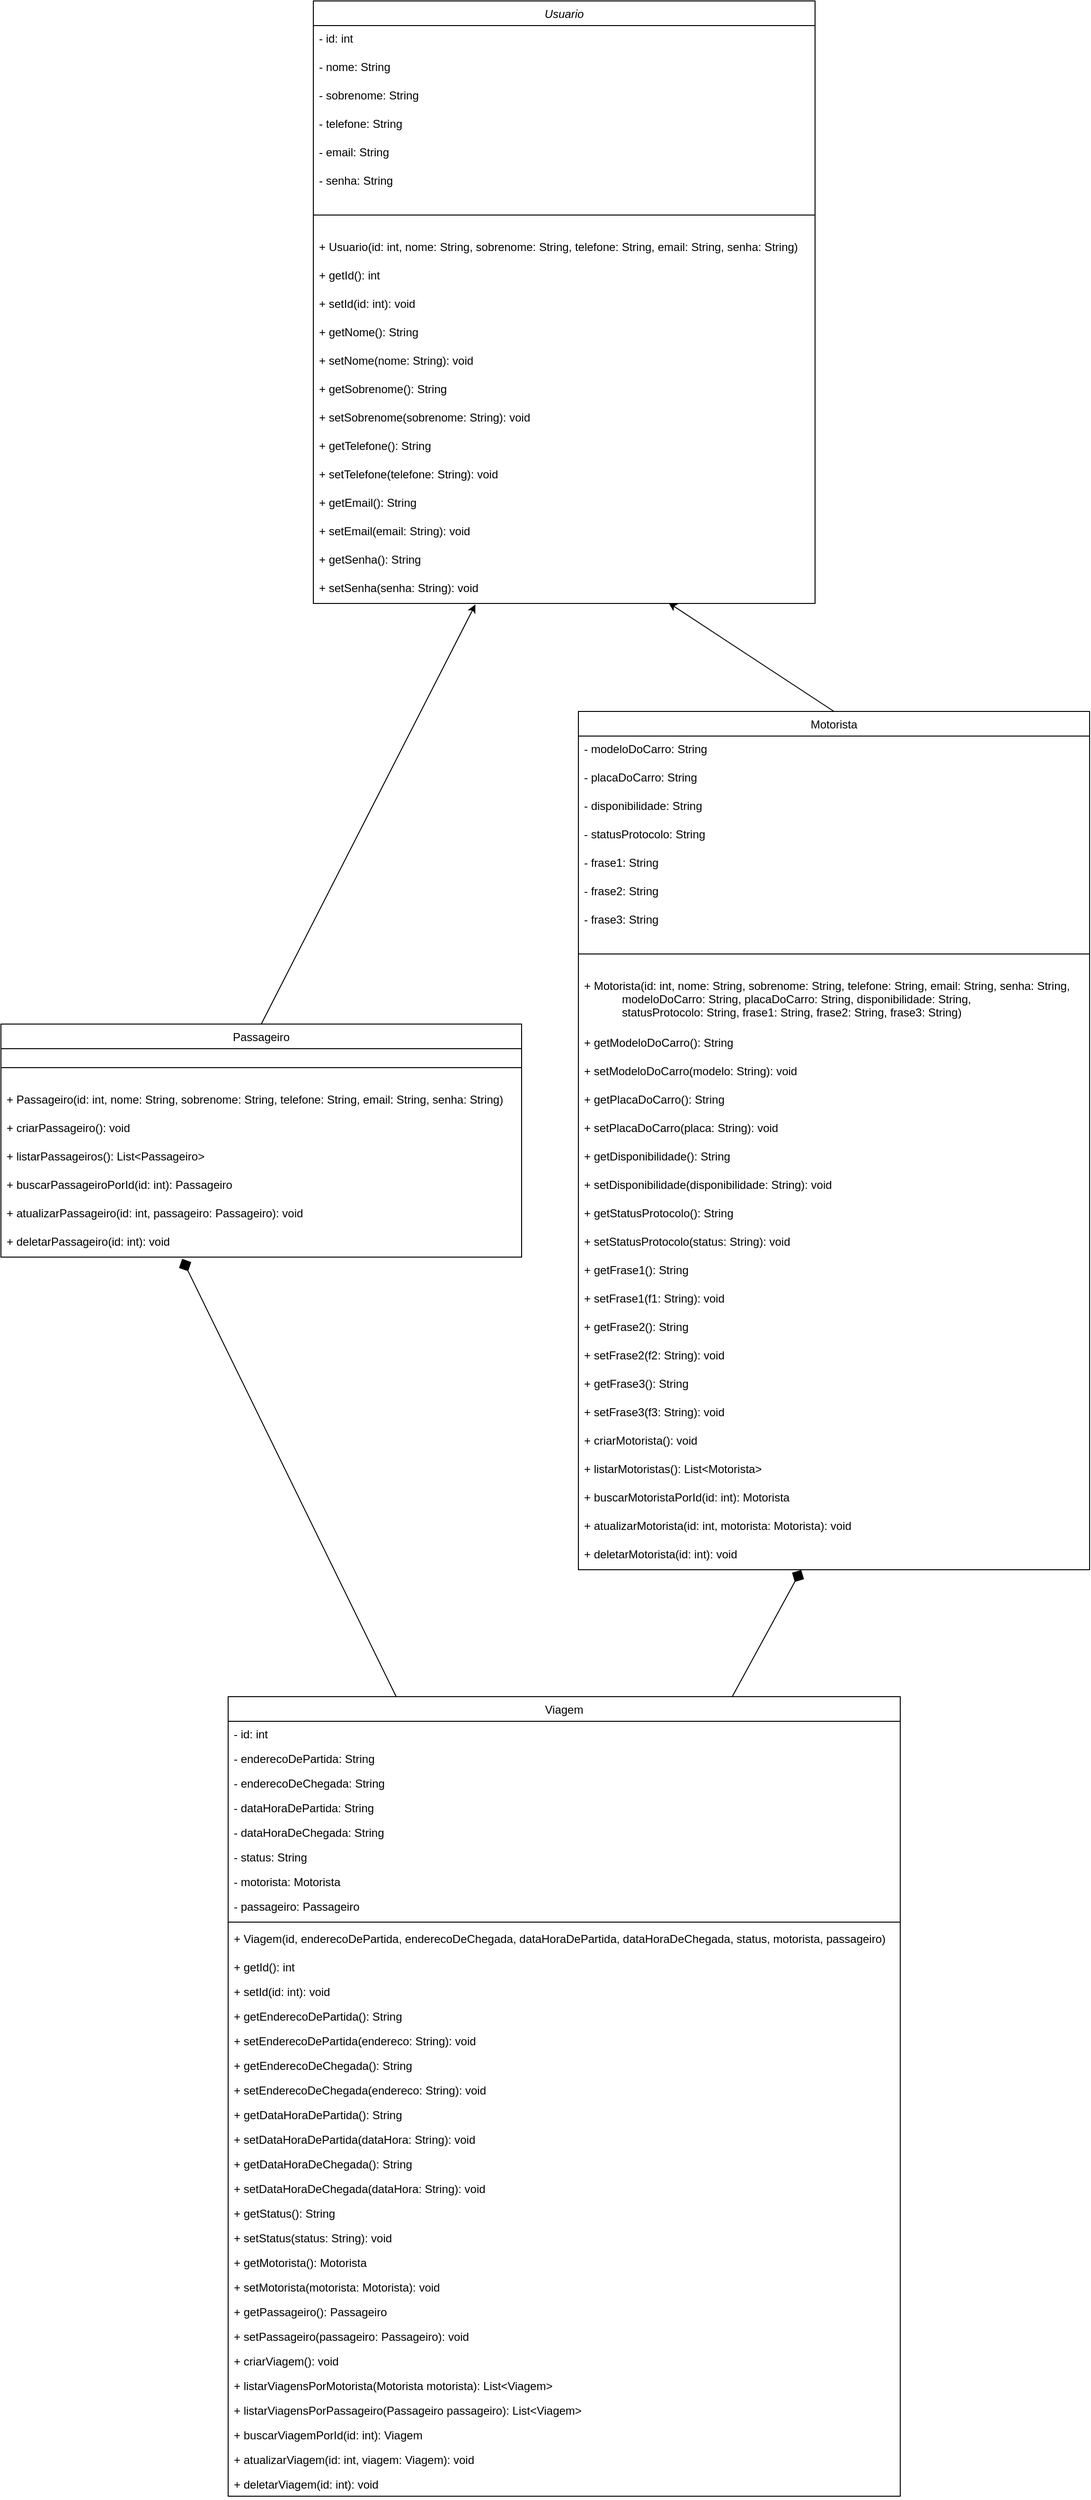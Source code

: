 <mxfile version="26.2.5">
  <diagram id="C5RBs43oDa-KdzZeNtuy" name="Page-1">
    <mxGraphModel dx="6960" dy="4682" grid="1" gridSize="10" guides="1" tooltips="1" connect="1" arrows="1" fold="1" page="1" pageScale="1" pageWidth="827" pageHeight="1169" math="0" shadow="0">
      <root>
        <mxCell id="WIyWlLk6GJQsqaUBKTNV-0" />
        <mxCell id="WIyWlLk6GJQsqaUBKTNV-1" parent="WIyWlLk6GJQsqaUBKTNV-0" />
        <mxCell id="zkfFHV4jXpPFQw0GAbJ--0" value="Usuario" style="swimlane;fontStyle=2;align=center;verticalAlign=top;childLayout=stackLayout;horizontal=1;startSize=26;horizontalStack=0;resizeParent=1;resizeLast=0;collapsible=1;marginBottom=0;rounded=0;shadow=0;strokeWidth=1;" parent="WIyWlLk6GJQsqaUBKTNV-1" vertex="1">
          <mxGeometry x="600" y="-1150" width="530" height="636" as="geometry">
            <mxRectangle x="230" y="140" width="160" height="26" as="alternateBounds" />
          </mxGeometry>
        </mxCell>
        <mxCell id="zkfFHV4jXpPFQw0GAbJ--1" value="- id: int" style="text;align=left;verticalAlign=top;spacingLeft=4;spacingRight=4;overflow=hidden;rotatable=0;points=[[0,0.5],[1,0.5]];portConstraint=eastwest;" parent="zkfFHV4jXpPFQw0GAbJ--0" vertex="1">
          <mxGeometry y="26" width="530" height="30" as="geometry" />
        </mxCell>
        <mxCell id="zkfFHV4jXpPFQw0GAbJ--2" value="- nome: String" style="text;align=left;verticalAlign=top;spacingLeft=4;spacingRight=4;overflow=hidden;rotatable=0;points=[[0,0.5],[1,0.5]];portConstraint=eastwest;rounded=0;shadow=0;html=0;" parent="zkfFHV4jXpPFQw0GAbJ--0" vertex="1">
          <mxGeometry y="56" width="530" height="30" as="geometry" />
        </mxCell>
        <mxCell id="zkfFHV4jXpPFQw0GAbJ--3" value="- sobrenome: String" style="text;align=left;verticalAlign=top;spacingLeft=4;spacingRight=4;overflow=hidden;rotatable=0;points=[[0,0.5],[1,0.5]];portConstraint=eastwest;rounded=0;shadow=0;html=0;" parent="zkfFHV4jXpPFQw0GAbJ--0" vertex="1">
          <mxGeometry y="86" width="530" height="30" as="geometry" />
        </mxCell>
        <mxCell id="CD8NN4QX5pDGfgqrRVCl-2" value="- telefone: String" style="text;align=left;verticalAlign=top;spacingLeft=4;spacingRight=4;overflow=hidden;rotatable=0;points=[[0,0.5],[1,0.5]];portConstraint=eastwest;" vertex="1" parent="zkfFHV4jXpPFQw0GAbJ--0">
          <mxGeometry y="116" width="530" height="30" as="geometry" />
        </mxCell>
        <mxCell id="CD8NN4QX5pDGfgqrRVCl-0" value="- email: String" style="text;align=left;verticalAlign=top;spacingLeft=4;spacingRight=4;overflow=hidden;rotatable=0;points=[[0,0.5],[1,0.5]];portConstraint=eastwest;" vertex="1" parent="zkfFHV4jXpPFQw0GAbJ--0">
          <mxGeometry y="146" width="530" height="30" as="geometry" />
        </mxCell>
        <mxCell id="CD8NN4QX5pDGfgqrRVCl-1" value="- senha: String" style="text;align=left;verticalAlign=top;spacingLeft=4;spacingRight=4;overflow=hidden;rotatable=0;points=[[0,0.5],[1,0.5]];portConstraint=eastwest;" vertex="1" parent="zkfFHV4jXpPFQw0GAbJ--0">
          <mxGeometry y="176" width="530" height="30" as="geometry" />
        </mxCell>
        <mxCell id="zkfFHV4jXpPFQw0GAbJ--4" value="" style="line;html=1;strokeWidth=1;align=left;verticalAlign=middle;spacingTop=-1;spacingLeft=3;spacingRight=3;rotatable=0;labelPosition=right;points=[];portConstraint=eastwest;" parent="zkfFHV4jXpPFQw0GAbJ--0" vertex="1">
          <mxGeometry y="206" width="530" height="40" as="geometry" />
        </mxCell>
        <mxCell id="zkfFHV4jXpPFQw0GAbJ--5" value="+ Usuario(id: int, nome: String, sobrenome: String, telefone: String, email: String, senha: String)" style="text;align=left;verticalAlign=top;spacingLeft=4;spacingRight=4;overflow=hidden;rotatable=0;points=[[0,0.5],[1,0.5]];portConstraint=eastwest;" parent="zkfFHV4jXpPFQw0GAbJ--0" vertex="1">
          <mxGeometry y="246" width="530" height="30" as="geometry" />
        </mxCell>
        <mxCell id="CD8NN4QX5pDGfgqrRVCl-3" value="+ getId(): int" style="text;align=left;verticalAlign=top;spacingLeft=4;spacingRight=4;overflow=hidden;rotatable=0;points=[[0,0.5],[1,0.5]];portConstraint=eastwest;" vertex="1" parent="zkfFHV4jXpPFQw0GAbJ--0">
          <mxGeometry y="276" width="530" height="30" as="geometry" />
        </mxCell>
        <mxCell id="CD8NN4QX5pDGfgqrRVCl-4" value="+ setId(id: int): void" style="text;align=left;verticalAlign=top;spacingLeft=4;spacingRight=4;overflow=hidden;rotatable=0;points=[[0,0.5],[1,0.5]];portConstraint=eastwest;" vertex="1" parent="zkfFHV4jXpPFQw0GAbJ--0">
          <mxGeometry y="306" width="530" height="30" as="geometry" />
        </mxCell>
        <mxCell id="CD8NN4QX5pDGfgqrRVCl-5" value="+ getNome(): String" style="text;align=left;verticalAlign=top;spacingLeft=4;spacingRight=4;overflow=hidden;rotatable=0;points=[[0,0.5],[1,0.5]];portConstraint=eastwest;" vertex="1" parent="zkfFHV4jXpPFQw0GAbJ--0">
          <mxGeometry y="336" width="530" height="30" as="geometry" />
        </mxCell>
        <mxCell id="CD8NN4QX5pDGfgqrRVCl-6" value="+ setNome(nome: String): void" style="text;align=left;verticalAlign=top;spacingLeft=4;spacingRight=4;overflow=hidden;rotatable=0;points=[[0,0.5],[1,0.5]];portConstraint=eastwest;" vertex="1" parent="zkfFHV4jXpPFQw0GAbJ--0">
          <mxGeometry y="366" width="530" height="30" as="geometry" />
        </mxCell>
        <mxCell id="CD8NN4QX5pDGfgqrRVCl-7" value="+ getSobrenome(): String" style="text;align=left;verticalAlign=top;spacingLeft=4;spacingRight=4;overflow=hidden;rotatable=0;points=[[0,0.5],[1,0.5]];portConstraint=eastwest;" vertex="1" parent="zkfFHV4jXpPFQw0GAbJ--0">
          <mxGeometry y="396" width="530" height="30" as="geometry" />
        </mxCell>
        <mxCell id="CD8NN4QX5pDGfgqrRVCl-8" value="+ setSobrenome(sobrenome: String): void" style="text;align=left;verticalAlign=top;spacingLeft=4;spacingRight=4;overflow=hidden;rotatable=0;points=[[0,0.5],[1,0.5]];portConstraint=eastwest;" vertex="1" parent="zkfFHV4jXpPFQw0GAbJ--0">
          <mxGeometry y="426" width="530" height="30" as="geometry" />
        </mxCell>
        <mxCell id="CD8NN4QX5pDGfgqrRVCl-9" value="+ getTelefone(): String" style="text;align=left;verticalAlign=top;spacingLeft=4;spacingRight=4;overflow=hidden;rotatable=0;points=[[0,0.5],[1,0.5]];portConstraint=eastwest;" vertex="1" parent="zkfFHV4jXpPFQw0GAbJ--0">
          <mxGeometry y="456" width="530" height="30" as="geometry" />
        </mxCell>
        <mxCell id="CD8NN4QX5pDGfgqrRVCl-10" value="+ setTelefone(telefone: String): void" style="text;align=left;verticalAlign=top;spacingLeft=4;spacingRight=4;overflow=hidden;rotatable=0;points=[[0,0.5],[1,0.5]];portConstraint=eastwest;" vertex="1" parent="zkfFHV4jXpPFQw0GAbJ--0">
          <mxGeometry y="486" width="530" height="30" as="geometry" />
        </mxCell>
        <mxCell id="CD8NN4QX5pDGfgqrRVCl-11" value="+ getEmail(): String" style="text;align=left;verticalAlign=top;spacingLeft=4;spacingRight=4;overflow=hidden;rotatable=0;points=[[0,0.5],[1,0.5]];portConstraint=eastwest;" vertex="1" parent="zkfFHV4jXpPFQw0GAbJ--0">
          <mxGeometry y="516" width="530" height="30" as="geometry" />
        </mxCell>
        <mxCell id="CD8NN4QX5pDGfgqrRVCl-12" value="+ setEmail(email: String): void" style="text;align=left;verticalAlign=top;spacingLeft=4;spacingRight=4;overflow=hidden;rotatable=0;points=[[0,0.5],[1,0.5]];portConstraint=eastwest;" vertex="1" parent="zkfFHV4jXpPFQw0GAbJ--0">
          <mxGeometry y="546" width="530" height="30" as="geometry" />
        </mxCell>
        <mxCell id="CD8NN4QX5pDGfgqrRVCl-13" value="+ getSenha(): String" style="text;align=left;verticalAlign=top;spacingLeft=4;spacingRight=4;overflow=hidden;rotatable=0;points=[[0,0.5],[1,0.5]];portConstraint=eastwest;" vertex="1" parent="zkfFHV4jXpPFQw0GAbJ--0">
          <mxGeometry y="576" width="530" height="30" as="geometry" />
        </mxCell>
        <mxCell id="CD8NN4QX5pDGfgqrRVCl-14" value="+ setSenha(senha: String): void" style="text;align=left;verticalAlign=top;spacingLeft=4;spacingRight=4;overflow=hidden;rotatable=0;points=[[0,0.5],[1,0.5]];portConstraint=eastwest;" vertex="1" parent="zkfFHV4jXpPFQw0GAbJ--0">
          <mxGeometry y="606" width="530" height="30" as="geometry" />
        </mxCell>
        <mxCell id="zkfFHV4jXpPFQw0GAbJ--6" value="Passageiro" style="swimlane;fontStyle=0;align=center;verticalAlign=top;childLayout=stackLayout;horizontal=1;startSize=26;horizontalStack=0;resizeParent=1;resizeLast=0;collapsible=1;marginBottom=0;rounded=0;shadow=0;strokeWidth=1;" parent="WIyWlLk6GJQsqaUBKTNV-1" vertex="1">
          <mxGeometry x="270" y="-70" width="550" height="246" as="geometry">
            <mxRectangle x="130" y="380" width="160" height="26" as="alternateBounds" />
          </mxGeometry>
        </mxCell>
        <mxCell id="zkfFHV4jXpPFQw0GAbJ--9" value="" style="line;html=1;strokeWidth=1;align=left;verticalAlign=middle;spacingTop=-1;spacingLeft=3;spacingRight=3;rotatable=0;labelPosition=right;points=[];portConstraint=eastwest;" parent="zkfFHV4jXpPFQw0GAbJ--6" vertex="1">
          <mxGeometry y="26" width="550" height="40" as="geometry" />
        </mxCell>
        <mxCell id="zkfFHV4jXpPFQw0GAbJ--8" value="+ Passageiro(id: int, nome: String, sobrenome: String, telefone: String, email: String, senha: String)" style="text;align=left;verticalAlign=top;spacingLeft=4;spacingRight=4;overflow=hidden;rotatable=0;points=[[0,0.5],[1,0.5]];portConstraint=eastwest;rounded=0;shadow=0;html=0;" parent="zkfFHV4jXpPFQw0GAbJ--6" vertex="1">
          <mxGeometry y="66" width="550" height="30" as="geometry" />
        </mxCell>
        <mxCell id="zkfFHV4jXpPFQw0GAbJ--7" value="+ criarPassageiro(): void" style="text;align=left;verticalAlign=top;spacingLeft=4;spacingRight=4;overflow=hidden;rotatable=0;points=[[0,0.5],[1,0.5]];portConstraint=eastwest;" parent="zkfFHV4jXpPFQw0GAbJ--6" vertex="1">
          <mxGeometry y="96" width="550" height="30" as="geometry" />
        </mxCell>
        <mxCell id="zkfFHV4jXpPFQw0GAbJ--11" value="+ listarPassageiros(): List&lt;Passageiro&gt;" style="text;align=left;verticalAlign=top;spacingLeft=4;spacingRight=4;overflow=hidden;rotatable=0;points=[[0,0.5],[1,0.5]];portConstraint=eastwest;" parent="zkfFHV4jXpPFQw0GAbJ--6" vertex="1">
          <mxGeometry y="126" width="550" height="30" as="geometry" />
        </mxCell>
        <mxCell id="CD8NN4QX5pDGfgqrRVCl-16" value="+ buscarPassageiroPorId(id: int): Passageiro" style="text;align=left;verticalAlign=top;spacingLeft=4;spacingRight=4;overflow=hidden;rotatable=0;points=[[0,0.5],[1,0.5]];portConstraint=eastwest;" vertex="1" parent="zkfFHV4jXpPFQw0GAbJ--6">
          <mxGeometry y="156" width="550" height="30" as="geometry" />
        </mxCell>
        <mxCell id="CD8NN4QX5pDGfgqrRVCl-17" value="+ atualizarPassageiro(id: int, passageiro: Passageiro): void" style="text;align=left;verticalAlign=top;spacingLeft=4;spacingRight=4;overflow=hidden;rotatable=0;points=[[0,0.5],[1,0.5]];portConstraint=eastwest;" vertex="1" parent="zkfFHV4jXpPFQw0GAbJ--6">
          <mxGeometry y="186" width="550" height="30" as="geometry" />
        </mxCell>
        <mxCell id="CD8NN4QX5pDGfgqrRVCl-18" value="+ deletarPassageiro(id: int): void" style="text;align=left;verticalAlign=top;spacingLeft=4;spacingRight=4;overflow=hidden;rotatable=0;points=[[0,0.5],[1,0.5]];portConstraint=eastwest;" vertex="1" parent="zkfFHV4jXpPFQw0GAbJ--6">
          <mxGeometry y="216" width="550" height="30" as="geometry" />
        </mxCell>
        <mxCell id="zkfFHV4jXpPFQw0GAbJ--13" value="Motorista" style="swimlane;fontStyle=0;align=center;verticalAlign=top;childLayout=stackLayout;horizontal=1;startSize=26;horizontalStack=0;resizeParent=1;resizeLast=0;collapsible=1;marginBottom=0;rounded=0;shadow=0;strokeWidth=1;" parent="WIyWlLk6GJQsqaUBKTNV-1" vertex="1">
          <mxGeometry x="880" y="-400" width="540" height="906" as="geometry">
            <mxRectangle x="340" y="380" width="170" height="26" as="alternateBounds" />
          </mxGeometry>
        </mxCell>
        <mxCell id="zkfFHV4jXpPFQw0GAbJ--14" value="- modeloDoCarro: String" style="text;align=left;verticalAlign=top;spacingLeft=4;spacingRight=4;overflow=hidden;rotatable=0;points=[[0,0.5],[1,0.5]];portConstraint=eastwest;" parent="zkfFHV4jXpPFQw0GAbJ--13" vertex="1">
          <mxGeometry y="26" width="540" height="30" as="geometry" />
        </mxCell>
        <mxCell id="CD8NN4QX5pDGfgqrRVCl-19" value="- placaDoCarro: String" style="text;align=left;verticalAlign=top;spacingLeft=4;spacingRight=4;overflow=hidden;rotatable=0;points=[[0,0.5],[1,0.5]];portConstraint=eastwest;" vertex="1" parent="zkfFHV4jXpPFQw0GAbJ--13">
          <mxGeometry y="56" width="540" height="30" as="geometry" />
        </mxCell>
        <mxCell id="CD8NN4QX5pDGfgqrRVCl-20" value="- disponibilidade: String" style="text;align=left;verticalAlign=top;spacingLeft=4;spacingRight=4;overflow=hidden;rotatable=0;points=[[0,0.5],[1,0.5]];portConstraint=eastwest;" vertex="1" parent="zkfFHV4jXpPFQw0GAbJ--13">
          <mxGeometry y="86" width="540" height="30" as="geometry" />
        </mxCell>
        <mxCell id="CD8NN4QX5pDGfgqrRVCl-22" value="- statusProtocolo: String" style="text;align=left;verticalAlign=top;spacingLeft=4;spacingRight=4;overflow=hidden;rotatable=0;points=[[0,0.5],[1,0.5]];portConstraint=eastwest;" vertex="1" parent="zkfFHV4jXpPFQw0GAbJ--13">
          <mxGeometry y="116" width="540" height="30" as="geometry" />
        </mxCell>
        <mxCell id="CD8NN4QX5pDGfgqrRVCl-21" value="- frase1: String" style="text;align=left;verticalAlign=top;spacingLeft=4;spacingRight=4;overflow=hidden;rotatable=0;points=[[0,0.5],[1,0.5]];portConstraint=eastwest;" vertex="1" parent="zkfFHV4jXpPFQw0GAbJ--13">
          <mxGeometry y="146" width="540" height="30" as="geometry" />
        </mxCell>
        <mxCell id="CD8NN4QX5pDGfgqrRVCl-23" value="- frase2: String" style="text;align=left;verticalAlign=top;spacingLeft=4;spacingRight=4;overflow=hidden;rotatable=0;points=[[0,0.5],[1,0.5]];portConstraint=eastwest;" vertex="1" parent="zkfFHV4jXpPFQw0GAbJ--13">
          <mxGeometry y="176" width="540" height="30" as="geometry" />
        </mxCell>
        <mxCell id="CD8NN4QX5pDGfgqrRVCl-24" value="- frase3: String" style="text;align=left;verticalAlign=top;spacingLeft=4;spacingRight=4;overflow=hidden;rotatable=0;points=[[0,0.5],[1,0.5]];portConstraint=eastwest;" vertex="1" parent="zkfFHV4jXpPFQw0GAbJ--13">
          <mxGeometry y="206" width="540" height="30" as="geometry" />
        </mxCell>
        <mxCell id="zkfFHV4jXpPFQw0GAbJ--15" value="" style="line;html=1;strokeWidth=1;align=left;verticalAlign=middle;spacingTop=-1;spacingLeft=3;spacingRight=3;rotatable=0;labelPosition=right;points=[];portConstraint=eastwest;" parent="zkfFHV4jXpPFQw0GAbJ--13" vertex="1">
          <mxGeometry y="236" width="540" height="40" as="geometry" />
        </mxCell>
        <mxCell id="CD8NN4QX5pDGfgqrRVCl-25" value="+ Motorista(id: int, nome: String, sobrenome: String, telefone: String, email: String, senha: String,&#xa;            modeloDoCarro: String, placaDoCarro: String, disponibilidade: String,&#xa;            statusProtocolo: String, frase1: String, frase2: String, frase3: String)" style="text;align=left;verticalAlign=top;spacingLeft=4;spacingRight=4;overflow=hidden;rotatable=0;points=[[0,0.5],[1,0.5]];portConstraint=eastwest;" vertex="1" parent="zkfFHV4jXpPFQw0GAbJ--13">
          <mxGeometry y="276" width="540" height="60" as="geometry" />
        </mxCell>
        <mxCell id="CD8NN4QX5pDGfgqrRVCl-26" value="+ getModeloDoCarro(): String" style="text;align=left;verticalAlign=top;spacingLeft=4;spacingRight=4;overflow=hidden;rotatable=0;points=[[0,0.5],[1,0.5]];portConstraint=eastwest;" vertex="1" parent="zkfFHV4jXpPFQw0GAbJ--13">
          <mxGeometry y="336" width="540" height="30" as="geometry" />
        </mxCell>
        <mxCell id="CD8NN4QX5pDGfgqrRVCl-27" value="+ setModeloDoCarro(modelo: String): void" style="text;align=left;verticalAlign=top;spacingLeft=4;spacingRight=4;overflow=hidden;rotatable=0;points=[[0,0.5],[1,0.5]];portConstraint=eastwest;" vertex="1" parent="zkfFHV4jXpPFQw0GAbJ--13">
          <mxGeometry y="366" width="540" height="30" as="geometry" />
        </mxCell>
        <mxCell id="CD8NN4QX5pDGfgqrRVCl-28" value="+ getPlacaDoCarro(): String" style="text;align=left;verticalAlign=top;spacingLeft=4;spacingRight=4;overflow=hidden;rotatable=0;points=[[0,0.5],[1,0.5]];portConstraint=eastwest;" vertex="1" parent="zkfFHV4jXpPFQw0GAbJ--13">
          <mxGeometry y="396" width="540" height="30" as="geometry" />
        </mxCell>
        <mxCell id="CD8NN4QX5pDGfgqrRVCl-29" value="+ setPlacaDoCarro(placa: String): void" style="text;align=left;verticalAlign=top;spacingLeft=4;spacingRight=4;overflow=hidden;rotatable=0;points=[[0,0.5],[1,0.5]];portConstraint=eastwest;" vertex="1" parent="zkfFHV4jXpPFQw0GAbJ--13">
          <mxGeometry y="426" width="540" height="30" as="geometry" />
        </mxCell>
        <mxCell id="CD8NN4QX5pDGfgqrRVCl-30" value="+ getDisponibilidade(): String" style="text;align=left;verticalAlign=top;spacingLeft=4;spacingRight=4;overflow=hidden;rotatable=0;points=[[0,0.5],[1,0.5]];portConstraint=eastwest;" vertex="1" parent="zkfFHV4jXpPFQw0GAbJ--13">
          <mxGeometry y="456" width="540" height="30" as="geometry" />
        </mxCell>
        <mxCell id="CD8NN4QX5pDGfgqrRVCl-31" value="+ setDisponibilidade(disponibilidade: String): void" style="text;align=left;verticalAlign=top;spacingLeft=4;spacingRight=4;overflow=hidden;rotatable=0;points=[[0,0.5],[1,0.5]];portConstraint=eastwest;" vertex="1" parent="zkfFHV4jXpPFQw0GAbJ--13">
          <mxGeometry y="486" width="540" height="30" as="geometry" />
        </mxCell>
        <mxCell id="CD8NN4QX5pDGfgqrRVCl-32" value="+ getStatusProtocolo(): String" style="text;align=left;verticalAlign=top;spacingLeft=4;spacingRight=4;overflow=hidden;rotatable=0;points=[[0,0.5],[1,0.5]];portConstraint=eastwest;" vertex="1" parent="zkfFHV4jXpPFQw0GAbJ--13">
          <mxGeometry y="516" width="540" height="30" as="geometry" />
        </mxCell>
        <mxCell id="CD8NN4QX5pDGfgqrRVCl-33" value="+ setStatusProtocolo(status: String): void" style="text;align=left;verticalAlign=top;spacingLeft=4;spacingRight=4;overflow=hidden;rotatable=0;points=[[0,0.5],[1,0.5]];portConstraint=eastwest;" vertex="1" parent="zkfFHV4jXpPFQw0GAbJ--13">
          <mxGeometry y="546" width="540" height="30" as="geometry" />
        </mxCell>
        <mxCell id="CD8NN4QX5pDGfgqrRVCl-34" value="+ getFrase1(): String" style="text;align=left;verticalAlign=top;spacingLeft=4;spacingRight=4;overflow=hidden;rotatable=0;points=[[0,0.5],[1,0.5]];portConstraint=eastwest;" vertex="1" parent="zkfFHV4jXpPFQw0GAbJ--13">
          <mxGeometry y="576" width="540" height="30" as="geometry" />
        </mxCell>
        <mxCell id="CD8NN4QX5pDGfgqrRVCl-35" value="+ setFrase1(f1: String): void" style="text;align=left;verticalAlign=top;spacingLeft=4;spacingRight=4;overflow=hidden;rotatable=0;points=[[0,0.5],[1,0.5]];portConstraint=eastwest;" vertex="1" parent="zkfFHV4jXpPFQw0GAbJ--13">
          <mxGeometry y="606" width="540" height="30" as="geometry" />
        </mxCell>
        <mxCell id="CD8NN4QX5pDGfgqrRVCl-36" value="+ getFrase2(): String" style="text;align=left;verticalAlign=top;spacingLeft=4;spacingRight=4;overflow=hidden;rotatable=0;points=[[0,0.5],[1,0.5]];portConstraint=eastwest;" vertex="1" parent="zkfFHV4jXpPFQw0GAbJ--13">
          <mxGeometry y="636" width="540" height="30" as="geometry" />
        </mxCell>
        <mxCell id="CD8NN4QX5pDGfgqrRVCl-37" value="+ setFrase2(f2: String): void" style="text;align=left;verticalAlign=top;spacingLeft=4;spacingRight=4;overflow=hidden;rotatable=0;points=[[0,0.5],[1,0.5]];portConstraint=eastwest;" vertex="1" parent="zkfFHV4jXpPFQw0GAbJ--13">
          <mxGeometry y="666" width="540" height="30" as="geometry" />
        </mxCell>
        <mxCell id="CD8NN4QX5pDGfgqrRVCl-38" value="+ getFrase3(): String" style="text;align=left;verticalAlign=top;spacingLeft=4;spacingRight=4;overflow=hidden;rotatable=0;points=[[0,0.5],[1,0.5]];portConstraint=eastwest;" vertex="1" parent="zkfFHV4jXpPFQw0GAbJ--13">
          <mxGeometry y="696" width="540" height="30" as="geometry" />
        </mxCell>
        <mxCell id="CD8NN4QX5pDGfgqrRVCl-39" value="+ setFrase3(f3: String): void" style="text;align=left;verticalAlign=top;spacingLeft=4;spacingRight=4;overflow=hidden;rotatable=0;points=[[0,0.5],[1,0.5]];portConstraint=eastwest;" vertex="1" parent="zkfFHV4jXpPFQw0GAbJ--13">
          <mxGeometry y="726" width="540" height="30" as="geometry" />
        </mxCell>
        <mxCell id="CD8NN4QX5pDGfgqrRVCl-40" value="+ criarMotorista(): void" style="text;align=left;verticalAlign=top;spacingLeft=4;spacingRight=4;overflow=hidden;rotatable=0;points=[[0,0.5],[1,0.5]];portConstraint=eastwest;" vertex="1" parent="zkfFHV4jXpPFQw0GAbJ--13">
          <mxGeometry y="756" width="540" height="30" as="geometry" />
        </mxCell>
        <mxCell id="CD8NN4QX5pDGfgqrRVCl-41" value="+ listarMotoristas(): List&lt;Motorista&gt;" style="text;align=left;verticalAlign=top;spacingLeft=4;spacingRight=4;overflow=hidden;rotatable=0;points=[[0,0.5],[1,0.5]];portConstraint=eastwest;" vertex="1" parent="zkfFHV4jXpPFQw0GAbJ--13">
          <mxGeometry y="786" width="540" height="30" as="geometry" />
        </mxCell>
        <mxCell id="CD8NN4QX5pDGfgqrRVCl-42" value="+ buscarMotoristaPorId(id: int): Motorista" style="text;align=left;verticalAlign=top;spacingLeft=4;spacingRight=4;overflow=hidden;rotatable=0;points=[[0,0.5],[1,0.5]];portConstraint=eastwest;" vertex="1" parent="zkfFHV4jXpPFQw0GAbJ--13">
          <mxGeometry y="816" width="540" height="30" as="geometry" />
        </mxCell>
        <mxCell id="CD8NN4QX5pDGfgqrRVCl-43" value="+ atualizarMotorista(id: int, motorista: Motorista): void" style="text;align=left;verticalAlign=top;spacingLeft=4;spacingRight=4;overflow=hidden;rotatable=0;points=[[0,0.5],[1,0.5]];portConstraint=eastwest;" vertex="1" parent="zkfFHV4jXpPFQw0GAbJ--13">
          <mxGeometry y="846" width="540" height="30" as="geometry" />
        </mxCell>
        <mxCell id="CD8NN4QX5pDGfgqrRVCl-44" value="+ deletarMotorista(id: int): void" style="text;align=left;verticalAlign=top;spacingLeft=4;spacingRight=4;overflow=hidden;rotatable=0;points=[[0,0.5],[1,0.5]];portConstraint=eastwest;" vertex="1" parent="zkfFHV4jXpPFQw0GAbJ--13">
          <mxGeometry y="876" width="540" height="30" as="geometry" />
        </mxCell>
        <mxCell id="CD8NN4QX5pDGfgqrRVCl-76" style="edgeStyle=none;shape=connector;rounded=0;orthogonalLoop=1;jettySize=auto;html=1;exitX=0.75;exitY=0;exitDx=0;exitDy=0;entryX=0.436;entryY=1.007;entryDx=0;entryDy=0;strokeColor=default;align=center;verticalAlign=middle;fontFamily=Helvetica;fontSize=11;fontColor=default;labelBackgroundColor=default;endArrow=diamond;endFill=1;endSize=12;entryPerimeter=0;" edge="1" parent="WIyWlLk6GJQsqaUBKTNV-1" source="zkfFHV4jXpPFQw0GAbJ--17" target="CD8NN4QX5pDGfgqrRVCl-44">
          <mxGeometry relative="1" as="geometry" />
        </mxCell>
        <mxCell id="zkfFHV4jXpPFQw0GAbJ--17" value="Viagem" style="swimlane;fontStyle=0;align=center;verticalAlign=top;childLayout=stackLayout;horizontal=1;startSize=26;horizontalStack=0;resizeParent=1;resizeLast=0;collapsible=1;marginBottom=0;rounded=0;shadow=0;strokeWidth=1;" parent="WIyWlLk6GJQsqaUBKTNV-1" vertex="1">
          <mxGeometry x="510" y="640" width="710" height="844" as="geometry">
            <mxRectangle x="550" y="140" width="160" height="26" as="alternateBounds" />
          </mxGeometry>
        </mxCell>
        <mxCell id="zkfFHV4jXpPFQw0GAbJ--18" value="- id: int" style="text;align=left;verticalAlign=top;spacingLeft=4;spacingRight=4;overflow=hidden;rotatable=0;points=[[0,0.5],[1,0.5]];portConstraint=eastwest;" parent="zkfFHV4jXpPFQw0GAbJ--17" vertex="1">
          <mxGeometry y="26" width="710" height="26" as="geometry" />
        </mxCell>
        <mxCell id="zkfFHV4jXpPFQw0GAbJ--19" value="- enderecoDePartida: String" style="text;align=left;verticalAlign=top;spacingLeft=4;spacingRight=4;overflow=hidden;rotatable=0;points=[[0,0.5],[1,0.5]];portConstraint=eastwest;rounded=0;shadow=0;html=0;" parent="zkfFHV4jXpPFQw0GAbJ--17" vertex="1">
          <mxGeometry y="52" width="710" height="26" as="geometry" />
        </mxCell>
        <mxCell id="zkfFHV4jXpPFQw0GAbJ--20" value="- enderecoDeChegada: String" style="text;align=left;verticalAlign=top;spacingLeft=4;spacingRight=4;overflow=hidden;rotatable=0;points=[[0,0.5],[1,0.5]];portConstraint=eastwest;rounded=0;shadow=0;html=0;" parent="zkfFHV4jXpPFQw0GAbJ--17" vertex="1">
          <mxGeometry y="78" width="710" height="26" as="geometry" />
        </mxCell>
        <mxCell id="zkfFHV4jXpPFQw0GAbJ--21" value="- dataHoraDePartida: String" style="text;align=left;verticalAlign=top;spacingLeft=4;spacingRight=4;overflow=hidden;rotatable=0;points=[[0,0.5],[1,0.5]];portConstraint=eastwest;rounded=0;shadow=0;html=0;" parent="zkfFHV4jXpPFQw0GAbJ--17" vertex="1">
          <mxGeometry y="104" width="710" height="26" as="geometry" />
        </mxCell>
        <mxCell id="zkfFHV4jXpPFQw0GAbJ--22" value="- dataHoraDeChegada: String" style="text;align=left;verticalAlign=top;spacingLeft=4;spacingRight=4;overflow=hidden;rotatable=0;points=[[0,0.5],[1,0.5]];portConstraint=eastwest;rounded=0;shadow=0;html=0;" parent="zkfFHV4jXpPFQw0GAbJ--17" vertex="1">
          <mxGeometry y="130" width="710" height="26" as="geometry" />
        </mxCell>
        <mxCell id="zkfFHV4jXpPFQw0GAbJ--24" value="- status: String" style="text;align=left;verticalAlign=top;spacingLeft=4;spacingRight=4;overflow=hidden;rotatable=0;points=[[0,0.5],[1,0.5]];portConstraint=eastwest;" parent="zkfFHV4jXpPFQw0GAbJ--17" vertex="1">
          <mxGeometry y="156" width="710" height="26" as="geometry" />
        </mxCell>
        <mxCell id="zkfFHV4jXpPFQw0GAbJ--25" value="- motorista: Motorista" style="text;align=left;verticalAlign=top;spacingLeft=4;spacingRight=4;overflow=hidden;rotatable=0;points=[[0,0.5],[1,0.5]];portConstraint=eastwest;" parent="zkfFHV4jXpPFQw0GAbJ--17" vertex="1">
          <mxGeometry y="182" width="710" height="26" as="geometry" />
        </mxCell>
        <mxCell id="CD8NN4QX5pDGfgqrRVCl-45" value="- passageiro: Passageiro" style="text;align=left;verticalAlign=top;spacingLeft=4;spacingRight=4;overflow=hidden;rotatable=0;points=[[0,0.5],[1,0.5]];portConstraint=eastwest;rounded=0;shadow=0;html=0;" vertex="1" parent="zkfFHV4jXpPFQw0GAbJ--17">
          <mxGeometry y="208" width="710" height="26" as="geometry" />
        </mxCell>
        <mxCell id="zkfFHV4jXpPFQw0GAbJ--23" value="" style="line;html=1;strokeWidth=1;align=left;verticalAlign=middle;spacingTop=-1;spacingLeft=3;spacingRight=3;rotatable=0;labelPosition=right;points=[];portConstraint=eastwest;" parent="zkfFHV4jXpPFQw0GAbJ--17" vertex="1">
          <mxGeometry y="234" width="710" height="8" as="geometry" />
        </mxCell>
        <mxCell id="CD8NN4QX5pDGfgqrRVCl-46" value="+ Viagem(id, enderecoDePartida, enderecoDeChegada, dataHoraDePartida, dataHoraDeChegada, status, motorista, passageiro)" style="text;align=left;verticalAlign=top;spacingLeft=4;spacingRight=4;overflow=hidden;rotatable=0;points=[[0,0.5],[1,0.5]];portConstraint=eastwest;rounded=0;shadow=0;html=0;" vertex="1" parent="zkfFHV4jXpPFQw0GAbJ--17">
          <mxGeometry y="242" width="710" height="30" as="geometry" />
        </mxCell>
        <mxCell id="CD8NN4QX5pDGfgqrRVCl-47" value="+ getId(): int" style="text;align=left;verticalAlign=top;spacingLeft=4;spacingRight=4;overflow=hidden;rotatable=0;points=[[0,0.5],[1,0.5]];portConstraint=eastwest;rounded=0;shadow=0;html=0;" vertex="1" parent="zkfFHV4jXpPFQw0GAbJ--17">
          <mxGeometry y="272" width="710" height="26" as="geometry" />
        </mxCell>
        <mxCell id="CD8NN4QX5pDGfgqrRVCl-48" value="+ setId(id: int): void" style="text;align=left;verticalAlign=top;spacingLeft=4;spacingRight=4;overflow=hidden;rotatable=0;points=[[0,0.5],[1,0.5]];portConstraint=eastwest;rounded=0;shadow=0;html=0;" vertex="1" parent="zkfFHV4jXpPFQw0GAbJ--17">
          <mxGeometry y="298" width="710" height="26" as="geometry" />
        </mxCell>
        <mxCell id="CD8NN4QX5pDGfgqrRVCl-49" value="+ getEnderecoDePartida(): String" style="text;align=left;verticalAlign=top;spacingLeft=4;spacingRight=4;overflow=hidden;rotatable=0;points=[[0,0.5],[1,0.5]];portConstraint=eastwest;rounded=0;shadow=0;html=0;" vertex="1" parent="zkfFHV4jXpPFQw0GAbJ--17">
          <mxGeometry y="324" width="710" height="26" as="geometry" />
        </mxCell>
        <mxCell id="CD8NN4QX5pDGfgqrRVCl-50" value="+ setEnderecoDePartida(endereco: String): void" style="text;align=left;verticalAlign=top;spacingLeft=4;spacingRight=4;overflow=hidden;rotatable=0;points=[[0,0.5],[1,0.5]];portConstraint=eastwest;rounded=0;shadow=0;html=0;" vertex="1" parent="zkfFHV4jXpPFQw0GAbJ--17">
          <mxGeometry y="350" width="710" height="26" as="geometry" />
        </mxCell>
        <mxCell id="CD8NN4QX5pDGfgqrRVCl-51" value="+ getEnderecoDeChegada(): String" style="text;align=left;verticalAlign=top;spacingLeft=4;spacingRight=4;overflow=hidden;rotatable=0;points=[[0,0.5],[1,0.5]];portConstraint=eastwest;rounded=0;shadow=0;html=0;" vertex="1" parent="zkfFHV4jXpPFQw0GAbJ--17">
          <mxGeometry y="376" width="710" height="26" as="geometry" />
        </mxCell>
        <mxCell id="CD8NN4QX5pDGfgqrRVCl-52" value="+ setEnderecoDeChegada(endereco: String): void" style="text;align=left;verticalAlign=top;spacingLeft=4;spacingRight=4;overflow=hidden;rotatable=0;points=[[0,0.5],[1,0.5]];portConstraint=eastwest;rounded=0;shadow=0;html=0;" vertex="1" parent="zkfFHV4jXpPFQw0GAbJ--17">
          <mxGeometry y="402" width="710" height="26" as="geometry" />
        </mxCell>
        <mxCell id="CD8NN4QX5pDGfgqrRVCl-53" value="+ getDataHoraDePartida(): String" style="text;align=left;verticalAlign=top;spacingLeft=4;spacingRight=4;overflow=hidden;rotatable=0;points=[[0,0.5],[1,0.5]];portConstraint=eastwest;rounded=0;shadow=0;html=0;" vertex="1" parent="zkfFHV4jXpPFQw0GAbJ--17">
          <mxGeometry y="428" width="710" height="26" as="geometry" />
        </mxCell>
        <mxCell id="CD8NN4QX5pDGfgqrRVCl-54" value="+ setDataHoraDePartida(dataHora: String): void" style="text;align=left;verticalAlign=top;spacingLeft=4;spacingRight=4;overflow=hidden;rotatable=0;points=[[0,0.5],[1,0.5]];portConstraint=eastwest;rounded=0;shadow=0;html=0;" vertex="1" parent="zkfFHV4jXpPFQw0GAbJ--17">
          <mxGeometry y="454" width="710" height="26" as="geometry" />
        </mxCell>
        <mxCell id="CD8NN4QX5pDGfgqrRVCl-55" value="+ getDataHoraDeChegada(): String" style="text;align=left;verticalAlign=top;spacingLeft=4;spacingRight=4;overflow=hidden;rotatable=0;points=[[0,0.5],[1,0.5]];portConstraint=eastwest;rounded=0;shadow=0;html=0;" vertex="1" parent="zkfFHV4jXpPFQw0GAbJ--17">
          <mxGeometry y="480" width="710" height="26" as="geometry" />
        </mxCell>
        <mxCell id="CD8NN4QX5pDGfgqrRVCl-56" value="+ setDataHoraDeChegada(dataHora: String): void" style="text;align=left;verticalAlign=top;spacingLeft=4;spacingRight=4;overflow=hidden;rotatable=0;points=[[0,0.5],[1,0.5]];portConstraint=eastwest;rounded=0;shadow=0;html=0;" vertex="1" parent="zkfFHV4jXpPFQw0GAbJ--17">
          <mxGeometry y="506" width="710" height="26" as="geometry" />
        </mxCell>
        <mxCell id="CD8NN4QX5pDGfgqrRVCl-57" value="+ getStatus(): String" style="text;align=left;verticalAlign=top;spacingLeft=4;spacingRight=4;overflow=hidden;rotatable=0;points=[[0,0.5],[1,0.5]];portConstraint=eastwest;rounded=0;shadow=0;html=0;" vertex="1" parent="zkfFHV4jXpPFQw0GAbJ--17">
          <mxGeometry y="532" width="710" height="26" as="geometry" />
        </mxCell>
        <mxCell id="CD8NN4QX5pDGfgqrRVCl-58" value="+ setStatus(status: String): void" style="text;align=left;verticalAlign=top;spacingLeft=4;spacingRight=4;overflow=hidden;rotatable=0;points=[[0,0.5],[1,0.5]];portConstraint=eastwest;rounded=0;shadow=0;html=0;" vertex="1" parent="zkfFHV4jXpPFQw0GAbJ--17">
          <mxGeometry y="558" width="710" height="26" as="geometry" />
        </mxCell>
        <mxCell id="CD8NN4QX5pDGfgqrRVCl-59" value="+ getMotorista(): Motorista" style="text;align=left;verticalAlign=top;spacingLeft=4;spacingRight=4;overflow=hidden;rotatable=0;points=[[0,0.5],[1,0.5]];portConstraint=eastwest;rounded=0;shadow=0;html=0;" vertex="1" parent="zkfFHV4jXpPFQw0GAbJ--17">
          <mxGeometry y="584" width="710" height="26" as="geometry" />
        </mxCell>
        <mxCell id="CD8NN4QX5pDGfgqrRVCl-60" value="+ setMotorista(motorista: Motorista): void" style="text;align=left;verticalAlign=top;spacingLeft=4;spacingRight=4;overflow=hidden;rotatable=0;points=[[0,0.5],[1,0.5]];portConstraint=eastwest;rounded=0;shadow=0;html=0;" vertex="1" parent="zkfFHV4jXpPFQw0GAbJ--17">
          <mxGeometry y="610" width="710" height="26" as="geometry" />
        </mxCell>
        <mxCell id="CD8NN4QX5pDGfgqrRVCl-61" value="+ getPassageiro(): Passageiro" style="text;align=left;verticalAlign=top;spacingLeft=4;spacingRight=4;overflow=hidden;rotatable=0;points=[[0,0.5],[1,0.5]];portConstraint=eastwest;rounded=0;shadow=0;html=0;" vertex="1" parent="zkfFHV4jXpPFQw0GAbJ--17">
          <mxGeometry y="636" width="710" height="26" as="geometry" />
        </mxCell>
        <mxCell id="CD8NN4QX5pDGfgqrRVCl-62" value="+ setPassageiro(passageiro: Passageiro): void" style="text;align=left;verticalAlign=top;spacingLeft=4;spacingRight=4;overflow=hidden;rotatable=0;points=[[0,0.5],[1,0.5]];portConstraint=eastwest;rounded=0;shadow=0;html=0;" vertex="1" parent="zkfFHV4jXpPFQw0GAbJ--17">
          <mxGeometry y="662" width="710" height="26" as="geometry" />
        </mxCell>
        <mxCell id="CD8NN4QX5pDGfgqrRVCl-63" value="+ criarViagem(): void" style="text;align=left;verticalAlign=top;spacingLeft=4;spacingRight=4;overflow=hidden;rotatable=0;points=[[0,0.5],[1,0.5]];portConstraint=eastwest;rounded=0;shadow=0;html=0;" vertex="1" parent="zkfFHV4jXpPFQw0GAbJ--17">
          <mxGeometry y="688" width="710" height="26" as="geometry" />
        </mxCell>
        <mxCell id="CD8NN4QX5pDGfgqrRVCl-64" value="+ listarViagensPorMotorista(Motorista motorista): List&lt;Viagem&gt;" style="text;align=left;verticalAlign=top;spacingLeft=4;spacingRight=4;overflow=hidden;rotatable=0;points=[[0,0.5],[1,0.5]];portConstraint=eastwest;rounded=0;shadow=0;html=0;" vertex="1" parent="zkfFHV4jXpPFQw0GAbJ--17">
          <mxGeometry y="714" width="710" height="26" as="geometry" />
        </mxCell>
        <mxCell id="CD8NN4QX5pDGfgqrRVCl-65" value="+ listarViagensPorPassageiro(Passageiro passageiro): List&lt;Viagem&gt;" style="text;align=left;verticalAlign=top;spacingLeft=4;spacingRight=4;overflow=hidden;rotatable=0;points=[[0,0.5],[1,0.5]];portConstraint=eastwest;rounded=0;shadow=0;html=0;" vertex="1" parent="zkfFHV4jXpPFQw0GAbJ--17">
          <mxGeometry y="740" width="710" height="26" as="geometry" />
        </mxCell>
        <mxCell id="CD8NN4QX5pDGfgqrRVCl-66" value="+ buscarViagemPorId(id: int): Viagem" style="text;align=left;verticalAlign=top;spacingLeft=4;spacingRight=4;overflow=hidden;rotatable=0;points=[[0,0.5],[1,0.5]];portConstraint=eastwest;rounded=0;shadow=0;html=0;" vertex="1" parent="zkfFHV4jXpPFQw0GAbJ--17">
          <mxGeometry y="766" width="710" height="26" as="geometry" />
        </mxCell>
        <mxCell id="CD8NN4QX5pDGfgqrRVCl-67" value="+ atualizarViagem(id: int, viagem: Viagem): void" style="text;align=left;verticalAlign=top;spacingLeft=4;spacingRight=4;overflow=hidden;rotatable=0;points=[[0,0.5],[1,0.5]];portConstraint=eastwest;rounded=0;shadow=0;html=0;" vertex="1" parent="zkfFHV4jXpPFQw0GAbJ--17">
          <mxGeometry y="792" width="710" height="26" as="geometry" />
        </mxCell>
        <mxCell id="CD8NN4QX5pDGfgqrRVCl-68" value="+ deletarViagem(id: int): void" style="text;align=left;verticalAlign=top;spacingLeft=4;spacingRight=4;overflow=hidden;rotatable=0;points=[[0,0.5],[1,0.5]];portConstraint=eastwest;rounded=0;shadow=0;html=0;" vertex="1" parent="zkfFHV4jXpPFQw0GAbJ--17">
          <mxGeometry y="818" width="710" height="26" as="geometry" />
        </mxCell>
        <mxCell id="CD8NN4QX5pDGfgqrRVCl-73" style="rounded=0;orthogonalLoop=1;jettySize=auto;html=1;exitX=0.5;exitY=0;exitDx=0;exitDy=0;entryX=0.323;entryY=1.036;entryDx=0;entryDy=0;entryPerimeter=0;" edge="1" parent="WIyWlLk6GJQsqaUBKTNV-1" source="zkfFHV4jXpPFQw0GAbJ--6" target="CD8NN4QX5pDGfgqrRVCl-14">
          <mxGeometry relative="1" as="geometry" />
        </mxCell>
        <mxCell id="CD8NN4QX5pDGfgqrRVCl-74" style="edgeStyle=none;shape=connector;rounded=0;orthogonalLoop=1;jettySize=auto;html=1;exitX=0.5;exitY=0;exitDx=0;exitDy=0;entryX=0.708;entryY=0.978;entryDx=0;entryDy=0;entryPerimeter=0;strokeColor=default;align=center;verticalAlign=middle;fontFamily=Helvetica;fontSize=11;fontColor=default;labelBackgroundColor=default;endArrow=classic;" edge="1" parent="WIyWlLk6GJQsqaUBKTNV-1" source="zkfFHV4jXpPFQw0GAbJ--13" target="CD8NN4QX5pDGfgqrRVCl-14">
          <mxGeometry relative="1" as="geometry" />
        </mxCell>
        <mxCell id="CD8NN4QX5pDGfgqrRVCl-75" style="edgeStyle=none;shape=connector;rounded=0;orthogonalLoop=1;jettySize=auto;html=1;exitX=0.25;exitY=0;exitDx=0;exitDy=0;entryX=0.348;entryY=1.063;entryDx=0;entryDy=0;entryPerimeter=0;strokeColor=default;align=center;verticalAlign=middle;fontFamily=Helvetica;fontSize=11;fontColor=default;labelBackgroundColor=default;endArrow=diamond;endFill=1;endSize=12;" edge="1" parent="WIyWlLk6GJQsqaUBKTNV-1" source="zkfFHV4jXpPFQw0GAbJ--17" target="CD8NN4QX5pDGfgqrRVCl-18">
          <mxGeometry relative="1" as="geometry" />
        </mxCell>
      </root>
    </mxGraphModel>
  </diagram>
</mxfile>
